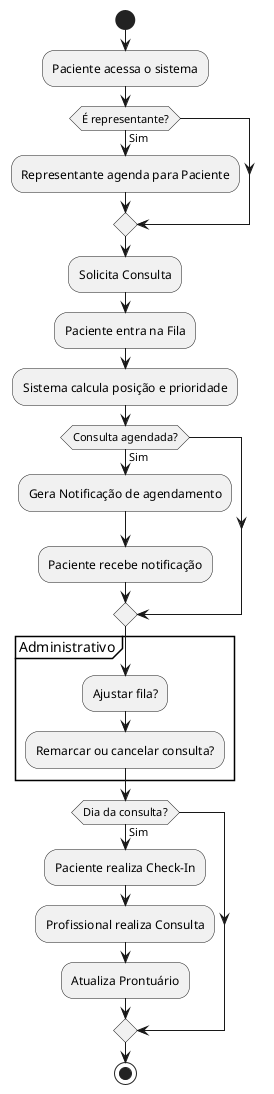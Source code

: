 @startuml
start

:Paciente acessa o sistema;
if (É representante?) then (Sim)
  :Representante agenda para Paciente;
endif

:Solicita Consulta;
:Paciente entra na Fila;

:Sistema calcula posição e prioridade;

if (Consulta agendada?) then (Sim)
  :Gera Notificação de agendamento;
  :Paciente recebe notificação;
endif

partition Administrativo {
  :Ajustar fila?;
  :Remarcar ou cancelar consulta?;
}

if (Dia da consulta?) then (Sim)
  :Paciente realiza Check-In;
  :Profissional realiza Consulta;

  :Atualiza Prontuário;
endif

stop
@enduml
